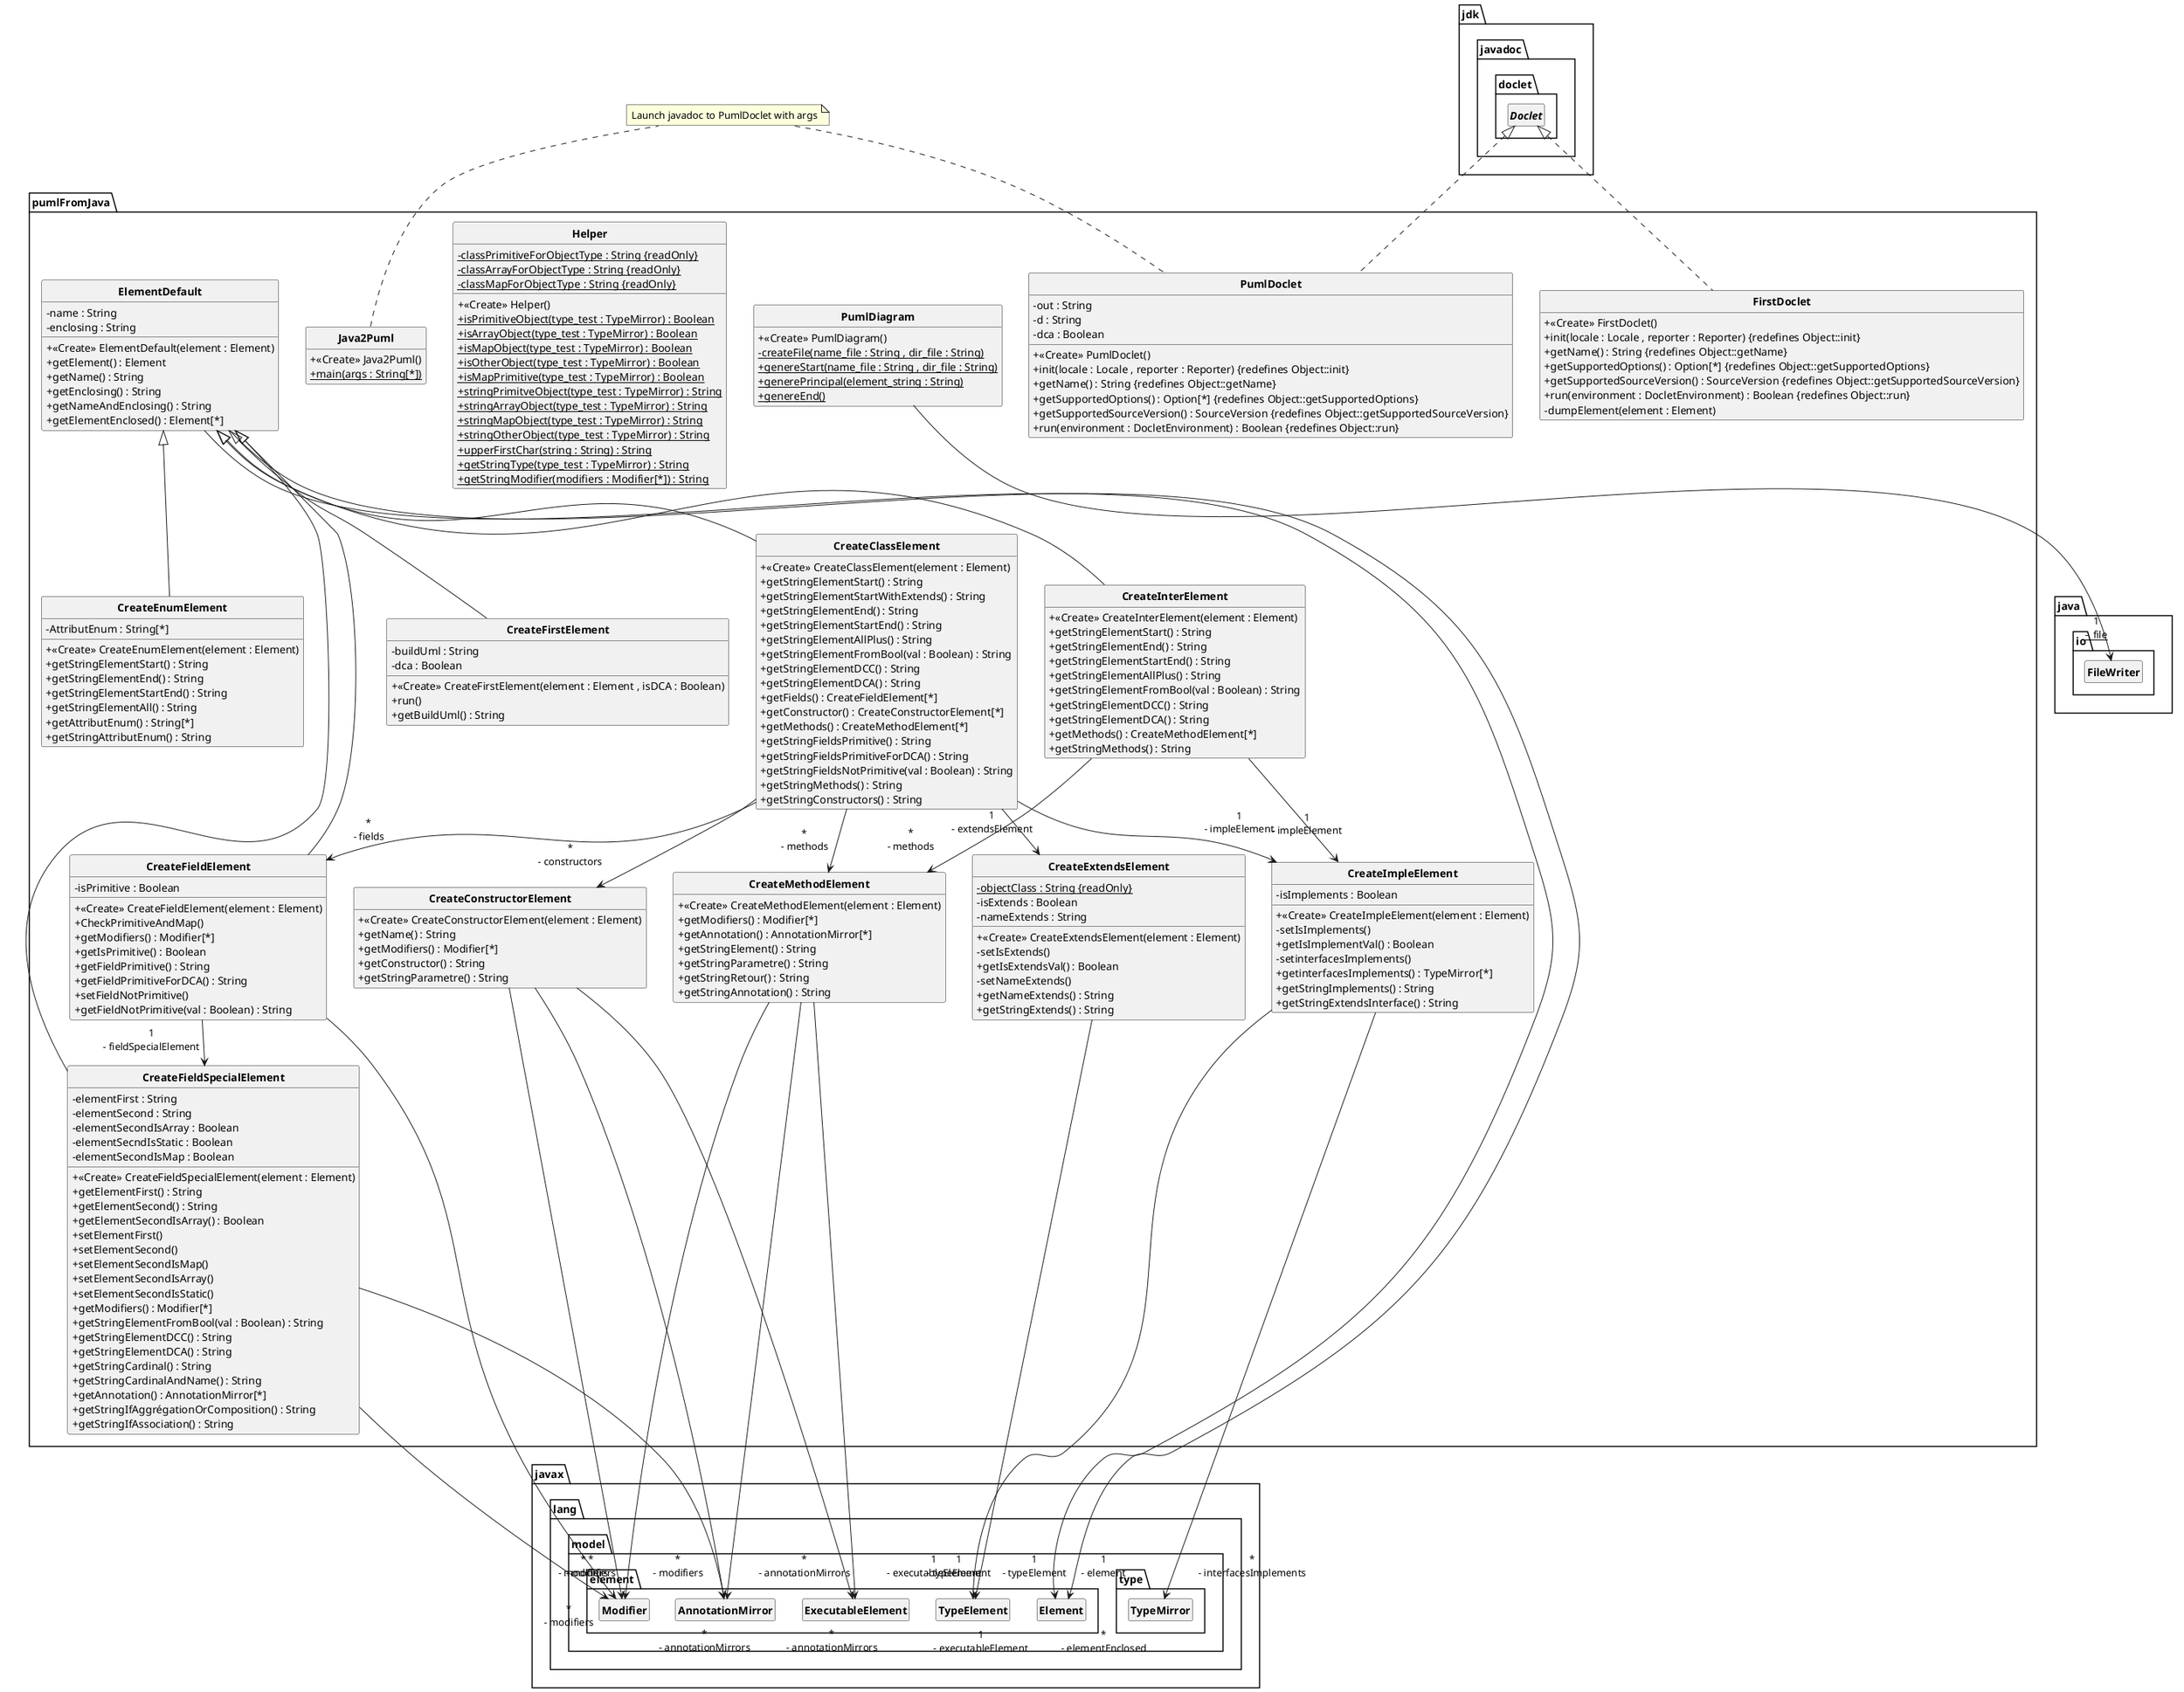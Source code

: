 @startuml
'https://plantuml.com/class-diagram
skinparam classAttributeIconSize 0
skinparam classFontStyle Bold
skinparam style strictuml
hide empty members

class pumlFromJava.CreateMethodElement  {
	+ <<Create>> CreateMethodElement(element : Element)
	+ getModifiers() : Modifier[*]
	+ getAnnotation() : AnnotationMirror[*]
	+ getStringElement() : String
	+ getStringParametre() : String
	+ getStringRetour() : String
	+ getStringAnnotation() : String
}

pumlFromJava.CreateMethodElement --> "\t*\n\t- modifiers\n" javax.lang.model.element.Modifier
pumlFromJava.CreateMethodElement --> "\t*\n\t- annotationMirrors\n"  javax.lang.model.element.AnnotationMirror
pumlFromJava.CreateMethodElement --> "\t1\n\t- executableElement\n" javax.lang.model.element.ExecutableElement

class pumlFromJava.CreateConstructorElement  {
	+ <<Create>> CreateConstructorElement(element : Element)
	+ getName() : String
	+ getModifiers() : Modifier[*]
	+ getConstructor() : String
	+ getStringParametre() : String
}

pumlFromJava.CreateConstructorElement --> "\t*\n\t- modifiers\n" javax.lang.model.element.Modifier
pumlFromJava.CreateConstructorElement --> "\t*\n\t- annotationMirrors\n"  javax.lang.model.element.AnnotationMirror
pumlFromJava.CreateConstructorElement --> "\t1\n\t- executableElement\n" javax.lang.model.element.ExecutableElement

class pumlFromJava.FirstDoclet  implements jdk.javadoc.doclet.Doclet{
	+ <<Create>> FirstDoclet()
	+ init(locale : Locale , reporter : Reporter) {redefines Object::init}
	+ getName() : String {redefines Object::getName}
	+ getSupportedOptions() : Option[*] {redefines Object::getSupportedOptions}
	+ getSupportedSourceVersion() : SourceVersion {redefines Object::getSupportedSourceVersion}
	+ run(environment : DocletEnvironment) : Boolean {redefines Object::run}
	- dumpElement(element : Element)
}


class pumlFromJava.PumlDoclet  implements jdk.javadoc.doclet.Doclet{
	- out : String
	- d : String
	- dca : Boolean
	+ <<Create>> PumlDoclet()
	+ init(locale : Locale , reporter : Reporter) {redefines Object::init}
	+ getName() : String {redefines Object::getName}
	+ getSupportedOptions() : Option[*] {redefines Object::getSupportedOptions}
	+ getSupportedSourceVersion() : SourceVersion {redefines Object::getSupportedSourceVersion}
	+ run(environment : DocletEnvironment) : Boolean {redefines Object::run}
}

pumlFromJava.PumlDoclet --> "\t*\n\t- options\n" pumlFromJava.PumlDoclet.Option

class pumlFromJava.CreateImpleElement  {
	- isImplements : Boolean
	+ <<Create>> CreateImpleElement(element : Element)
	- setIsImplements()
	+ getIsImplementVal() : Boolean
	- setinterfacesImplements()
	+ getinterfacesImplements() : TypeMirror[*]
	+ getStringImplements() : String
	+ getStringExtendsInterface() : String
}

pumlFromJava.CreateImpleElement --> "\t1\n\t- typeElement\n" javax.lang.model.element.TypeElement
pumlFromJava.CreateImpleElement --> "\t*\n\t- interfacesImplements\n" javax.lang.model.type.TypeMirror

class pumlFromJava.CreateEnumElement extends pumlFromJava.ElementDefault {
	- AttributEnum : String[*]
	+ <<Create>> CreateEnumElement(element : Element)
	+ getStringElementStart() : String
	+ getStringElementEnd() : String
	+ getStringElementStartEnd() : String
	+ getStringElementAll() : String
	+ getAttributEnum() : String[*]
	+ getStringAttributEnum() : String
}


class pumlFromJava.CreateInterElement extends pumlFromJava.ElementDefault {
	+ <<Create>> CreateInterElement(element : Element)
	+ getStringElementStart() : String
	+ getStringElementEnd() : String
	+ getStringElementStartEnd() : String
	+ getStringElementAllPlus() : String
	+ getStringElementFromBool(val : Boolean) : String
	+ getStringElementDCC() : String
	+ getStringElementDCA() : String
	+ getMethods() : CreateMethodElement[*]
	+ getStringMethods() : String
}

pumlFromJava.CreateInterElement --> "\t*\n\t- methods\n" pumlFromJava.CreateMethodElement
pumlFromJava.CreateInterElement --> "\t1\n\t- impleElement\n" pumlFromJava.CreateImpleElement

class pumlFromJava.CreateFieldSpecialElement extends pumlFromJava.ElementDefault {
	- elementFirst : String
	- elementSecond : String
	- elementSecondIsArray : Boolean
	- elementSecndIsStatic : Boolean
	- elementSecondIsMap : Boolean
	+ <<Create>> CreateFieldSpecialElement(element : Element)
	+ getElementFirst() : String
	+ getElementSecond() : String
	+ getElementSecondIsArray() : Boolean
	+ setElementFirst()
	+ setElementSecond()
	+ setElementSecondIsMap()
	+ setElementSecondIsArray()
	+ setElementSecondIsStatic()
	+ getModifiers() : Modifier[*]
	+ getStringElementFromBool(val : Boolean) : String
	+ getStringElementDCC() : String
	+ getStringElementDCA() : String
	+ getStringCardinal() : String
	+ getStringCardinalAndName() : String
	+ getAnnotation() : AnnotationMirror[*]
	+ getStringIfAggrégationOrComposition() : String
	+ getStringIfAssociation() : String
}

pumlFromJava.CreateFieldSpecialElement --> "\t*\n\t- modifiers\n" javax.lang.model.element.Modifier
pumlFromJava.CreateFieldSpecialElement --> "\t*\n\t- annotationMirrors\n"  javax.lang.model.element.AnnotationMirror

class pumlFromJava.CreateFirstElement extends pumlFromJava.ElementDefault {
	- buildUml : String
	- dca : Boolean
	+ <<Create>> CreateFirstElement(element : Element , isDCA : Boolean)
	+ run()
	+ getBuildUml() : String
}


class pumlFromJava.Helper  {
	- {static} classPrimitiveForObjectType : String {readOnly}
	- {static} classArrayForObjectType : String {readOnly}
	- {static} classMapForObjectType : String {readOnly}
	+ <<Create>> Helper()
	+ {static} isPrimitiveObject(type_test : TypeMirror) : Boolean
	+ {static} isArrayObject(type_test : TypeMirror) : Boolean
	+ {static} isMapObject(type_test : TypeMirror) : Boolean
	+ {static} isOtherObject(type_test : TypeMirror) : Boolean
	+ {static} isMapPrimitive(type_test : TypeMirror) : Boolean
	+ {static} stringPrimitveObject(type_test : TypeMirror) : String
	+ {static} stringArrayObject(type_test : TypeMirror) : String
	+ {static} stringMapObject(type_test : TypeMirror) : String
	+ {static} stringOtherObject(type_test : TypeMirror) : String
	+ {static} upperFirstChar(string : String) : String
	+ {static} getStringType(type_test : TypeMirror) : String
	+ {static} getStringModifier(modifiers : Modifier[*]) : String
}


class pumlFromJava.ElementDefault  {
	- name : String
	- enclosing : String
	+ <<Create>> ElementDefault(element : Element)
	+ getElement() : Element
	+ getName() : String
	+ getEnclosing() : String
	+ getNameAndEnclosing() : String
	+ getElementEnclosed() : Element[*]
}

pumlFromJava.ElementDefault --> "\t1\n\t- element\n" javax.lang.model.element.Element
pumlFromJava.ElementDefault --> "\t*\n\t- elementEnclosed\n"  javax.lang.model.element.Element

class pumlFromJava.CreateClassElement extends pumlFromJava.ElementDefault {
	+ <<Create>> CreateClassElement(element : Element)
	+ getStringElementStart() : String
	+ getStringElementStartWithExtends() : String
	+ getStringElementEnd() : String
	+ getStringElementStartEnd() : String
	+ getStringElementAllPlus() : String
	+ getStringElementFromBool(val : Boolean) : String
	+ getStringElementDCC() : String
	+ getStringElementDCA() : String
	+ getFields() : CreateFieldElement[*]
	+ getConstructor() : CreateConstructorElement[*]
	+ getMethods() : CreateMethodElement[*]
	+ getStringFieldsPrimitive() : String
	+ getStringFieldsPrimitiveForDCA() : String
	+ getStringFieldsNotPrimitive(val : Boolean) : String
	+ getStringMethods() : String
	+ getStringConstructors() : String
}

pumlFromJava.CreateClassElement --> "\t*\n\t- fields\n" pumlFromJava.CreateFieldElement
pumlFromJava.CreateClassElement --> "\t*\n\t- constructors\n" pumlFromJava.CreateConstructorElement
pumlFromJava.CreateClassElement --> "\t*\n\t- methods\n" pumlFromJava.CreateMethodElement
pumlFromJava.CreateClassElement --> "\t1\n\t- extendsElement\n" pumlFromJava.CreateExtendsElement
pumlFromJava.CreateClassElement --> "\t1\n\t- impleElement\n" pumlFromJava.CreateImpleElement

class pumlFromJava.Java2Puml  {
	+ <<Create>> Java2Puml()
	+ {static} main(args : String[*])
}


class pumlFromJava.CreateExtendsElement  {
	- {static} objectClass : String {readOnly}
	- isExtends : Boolean
	- nameExtends : String
	+ <<Create>> CreateExtendsElement(element : Element)
	- setIsExtends()
	+ getIsExtendsVal() : Boolean
	- setNameExtends()
	+ getNameExtends() : String
	+ getStringExtends() : String
}

pumlFromJava.CreateExtendsElement --> "\t1\n\t- typeElement\n" javax.lang.model.element.TypeElement

class pumlFromJava.CreateFieldElement extends pumlFromJava.ElementDefault {
	- isPrimitive : Boolean
	+ <<Create>> CreateFieldElement(element : Element)
	+ CheckPrimitiveAndMap()
	+ getModifiers() : Modifier[*]
	+ getIsPrimitive() : Boolean
	+ getFieldPrimitive() : String
	+ getFieldPrimitiveForDCA() : String
	+ setFieldNotPrimitive()
	+ getFieldNotPrimitive(val : Boolean) : String
}

pumlFromJava.CreateFieldElement --> "\t*\n\t- modifiers\n" javax.lang.model.element.Modifier
pumlFromJava.CreateFieldElement --> "\t1\n\t- fieldSpecialElement\n" pumlFromJava.CreateFieldSpecialElement

class pumlFromJava.PumlDiagram  {
	+ <<Create>> PumlDiagram()
	- {static} createFile(name_file : String , dir_file : String)
	+ {static} genereStart(name_file : String , dir_file : String)
	+ {static} generePrincipal(element_string : String)
	+ {static} genereEnd()
}

pumlFromJava.PumlDiagram --> "\t1\n\t<u>-  file</u>\n" java.io.FileWriter

note "Launch javadoc to PumlDoclet with args" as N2
Java2Puml .. N2
N2 .. PumlDoclet

@enduml
